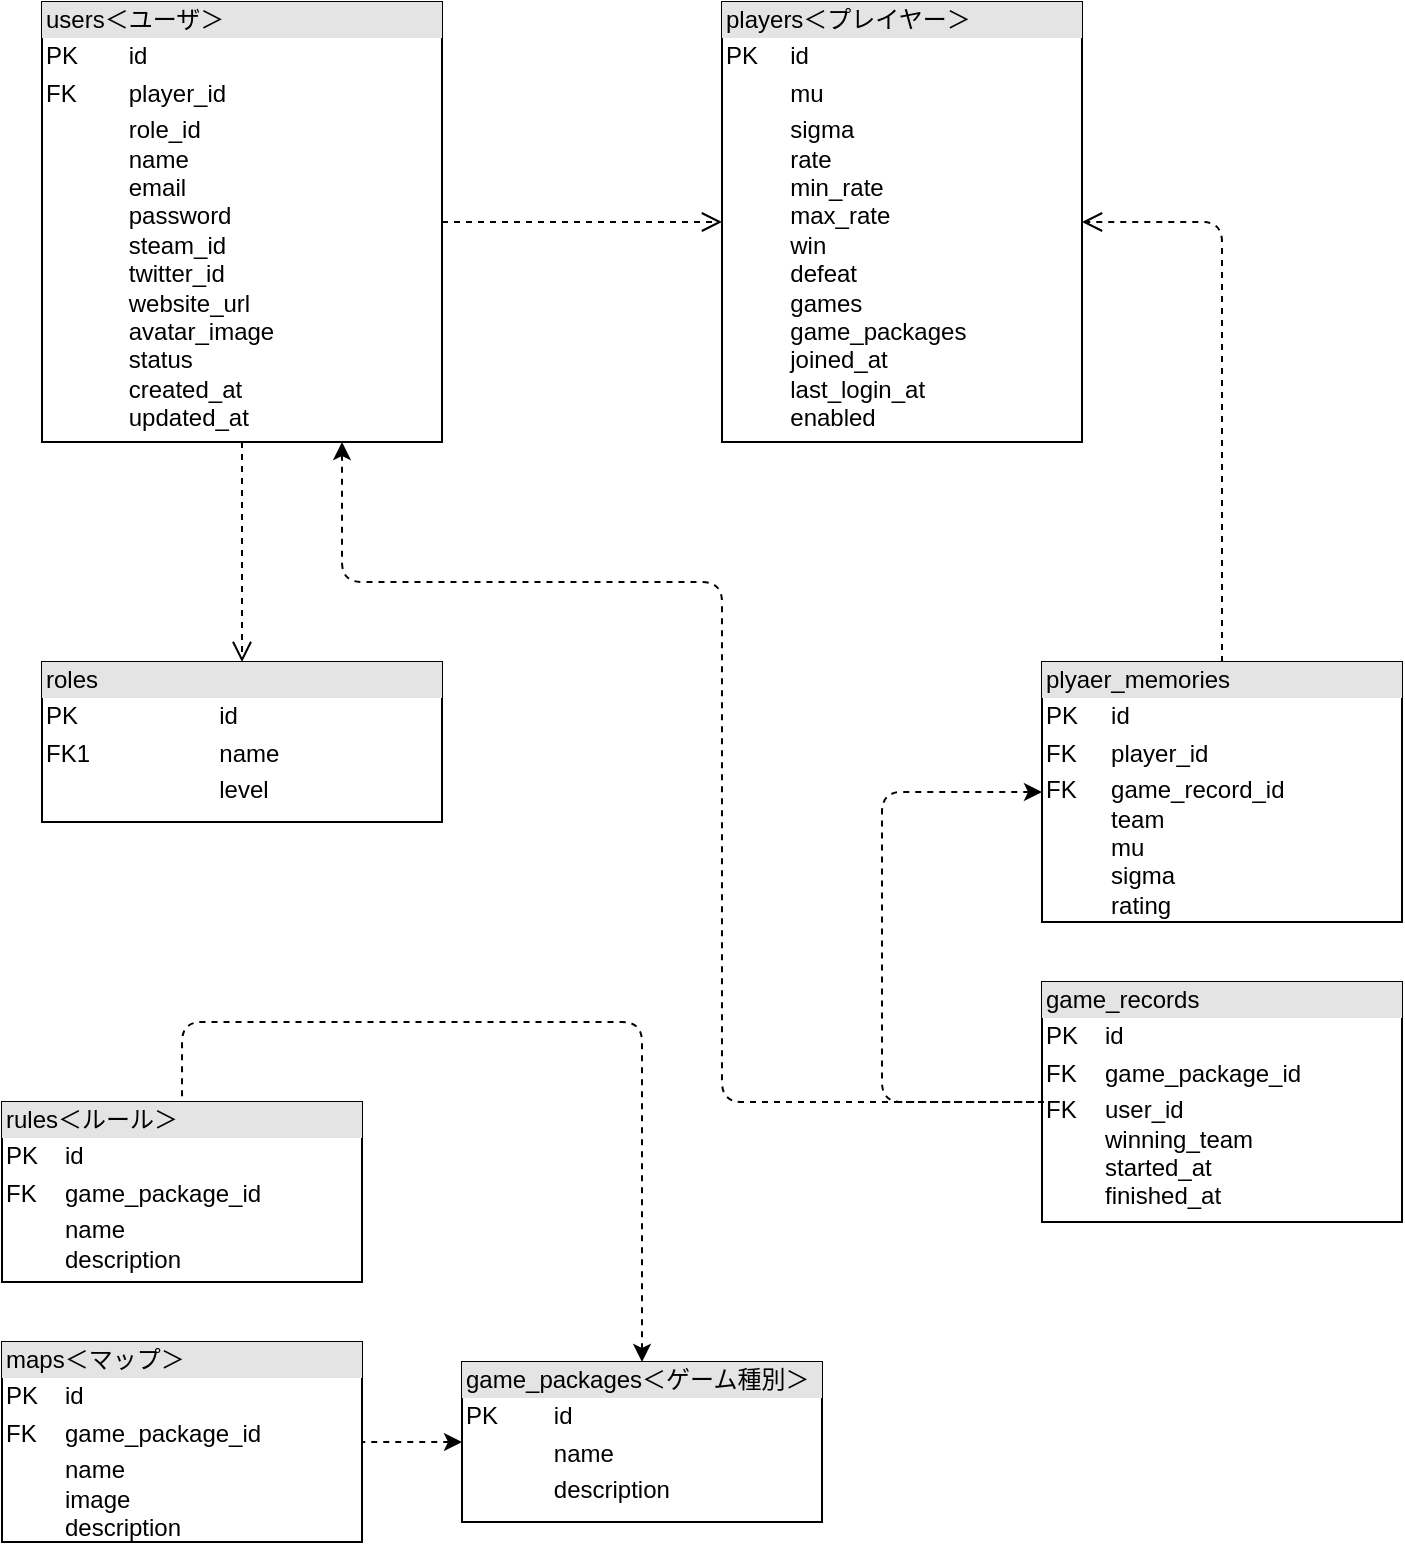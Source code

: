 <mxfile version="14.5.1" type="device"><diagram name="ER図" id="9f46799a-70d6-7492-0946-bef42562c5a5"><mxGraphModel dx="1106" dy="1640" grid="1" gridSize="10" guides="1" tooltips="1" connect="1" arrows="1" fold="1" page="1" pageScale="1" pageWidth="1100" pageHeight="850" background="#ffffff" math="0" shadow="0"><root><mxCell id="0"/><mxCell id="1" parent="0"/><mxCell id="5IGpFcFhIZNsbwIx69Ns-1" value="&lt;div style=&quot;box-sizing: border-box ; width: 100% ; background: #e4e4e4 ; padding: 2px&quot;&gt;users＜ユーザ＞&lt;/div&gt;&lt;table style=&quot;width: 100% ; font-size: 1em&quot; cellpadding=&quot;2&quot; cellspacing=&quot;0&quot;&gt;&lt;tbody&gt;&lt;tr&gt;&lt;td&gt;PK&lt;/td&gt;&lt;td&gt;id&lt;br&gt;&lt;/td&gt;&lt;/tr&gt;&lt;tr&gt;&lt;td&gt;FK&lt;br&gt;&lt;/td&gt;&lt;td&gt;player_id&lt;br&gt;&lt;/td&gt;&lt;/tr&gt;&lt;tr&gt;&lt;td&gt;&lt;/td&gt;&lt;td&gt;role_id&lt;br&gt;name&lt;br&gt;email&lt;br&gt;password&lt;br&gt;steam_id&lt;br&gt;twitter_id&lt;br&gt;website_url&lt;br&gt;avatar_image&lt;br&gt;status&lt;br&gt;created_at&lt;br&gt;updated_at&lt;br&gt;&lt;/td&gt;&lt;/tr&gt;&lt;/tbody&gt;&lt;/table&gt;" style="verticalAlign=top;align=left;overflow=fill;html=1;" parent="1" vertex="1"><mxGeometry x="60" y="-810" width="200" height="220" as="geometry"/></mxCell><mxCell id="5IGpFcFhIZNsbwIx69Ns-2" value="&lt;div style=&quot;box-sizing: border-box ; width: 100% ; background: #e4e4e4 ; padding: 2px&quot;&gt;players＜プレイヤー＞&lt;/div&gt;&lt;table style=&quot;width: 100% ; font-size: 1em&quot; cellpadding=&quot;2&quot; cellspacing=&quot;0&quot;&gt;&lt;tbody&gt;&lt;tr&gt;&lt;td&gt;PK&lt;/td&gt;&lt;td&gt;id&lt;/td&gt;&lt;/tr&gt;&lt;tr&gt;&lt;td&gt;&lt;br&gt;&lt;/td&gt;&lt;td&gt;mu&lt;/td&gt;&lt;/tr&gt;&lt;tr&gt;&lt;td&gt;&lt;/td&gt;&lt;td&gt;sigma&lt;br&gt;rate&lt;br&gt;min_rate&lt;br&gt;max_rate&lt;br&gt;win&lt;br&gt;defeat&lt;br&gt;games&lt;br&gt;game_packages&lt;br&gt;joined_at&lt;br&gt;last_login_at&lt;br&gt;enabled&lt;br&gt;&lt;br&gt;&lt;/td&gt;&lt;/tr&gt;&lt;/tbody&gt;&lt;/table&gt;" style="verticalAlign=top;align=left;overflow=fill;html=1;" parent="1" vertex="1"><mxGeometry x="400" y="-810" width="180" height="220" as="geometry"/></mxCell><mxCell id="5IGpFcFhIZNsbwIx69Ns-4" value="&lt;div style=&quot;box-sizing: border-box ; width: 100% ; background: #e4e4e4 ; padding: 2px&quot;&gt;rules＜ルール＞&lt;/div&gt;&lt;table style=&quot;width: 100% ; font-size: 1em&quot; cellpadding=&quot;2&quot; cellspacing=&quot;0&quot;&gt;&lt;tbody&gt;&lt;tr&gt;&lt;td&gt;PK&lt;/td&gt;&lt;td&gt;id&lt;/td&gt;&lt;/tr&gt;&lt;tr&gt;&lt;td&gt;FK&lt;/td&gt;&lt;td&gt;game_package_id&lt;/td&gt;&lt;/tr&gt;&lt;tr&gt;&lt;td&gt;&lt;/td&gt;&lt;td&gt;name&lt;br&gt;description&lt;/td&gt;&lt;/tr&gt;&lt;/tbody&gt;&lt;/table&gt;" style="verticalAlign=top;align=left;overflow=fill;html=1;" parent="1" vertex="1"><mxGeometry x="40" y="-260" width="180" height="90" as="geometry"/></mxCell><mxCell id="5IGpFcFhIZNsbwIx69Ns-5" value="&lt;div style=&quot;box-sizing: border-box ; width: 100% ; background: #e4e4e4 ; padding: 2px&quot;&gt;maps＜マップ＞&lt;/div&gt;&lt;table style=&quot;width: 100% ; font-size: 1em&quot; cellpadding=&quot;2&quot; cellspacing=&quot;0&quot;&gt;&lt;tbody&gt;&lt;tr&gt;&lt;td&gt;PK&lt;/td&gt;&lt;td&gt;id&lt;/td&gt;&lt;/tr&gt;&lt;tr&gt;&lt;td&gt;FK&lt;/td&gt;&lt;td&gt;game_package_id&lt;/td&gt;&lt;/tr&gt;&lt;tr&gt;&lt;td&gt;&lt;/td&gt;&lt;td&gt;name&lt;br&gt;image&lt;br&gt;description&lt;/td&gt;&lt;/tr&gt;&lt;/tbody&gt;&lt;/table&gt;" style="verticalAlign=top;align=left;overflow=fill;html=1;" parent="1" vertex="1"><mxGeometry x="40" y="-140" width="180" height="100" as="geometry"/></mxCell><mxCell id="5IGpFcFhIZNsbwIx69Ns-6" value="&lt;div style=&quot;box-sizing: border-box ; width: 100% ; background: #e4e4e4 ; padding: 2px&quot;&gt;game_packages＜ゲーム種別＞&lt;/div&gt;&lt;table style=&quot;width: 100% ; font-size: 1em&quot; cellpadding=&quot;2&quot; cellspacing=&quot;0&quot;&gt;&lt;tbody&gt;&lt;tr&gt;&lt;td&gt;PK&lt;/td&gt;&lt;td&gt;id&lt;/td&gt;&lt;/tr&gt;&lt;tr&gt;&lt;td&gt;&lt;br&gt;&lt;/td&gt;&lt;td&gt;name&lt;/td&gt;&lt;/tr&gt;&lt;tr&gt;&lt;td&gt;&lt;/td&gt;&lt;td&gt;description&lt;br&gt;&lt;br&gt;&lt;/td&gt;&lt;/tr&gt;&lt;/tbody&gt;&lt;/table&gt;" style="verticalAlign=top;align=left;overflow=fill;html=1;" parent="1" vertex="1"><mxGeometry x="270" y="-130" width="180" height="80" as="geometry"/></mxCell><mxCell id="5IGpFcFhIZNsbwIx69Ns-11" value="" style="html=1;verticalAlign=bottom;endArrow=none;dashed=1;endSize=8;entryX=1;entryY=0.5;entryDx=0;entryDy=0;exitX=0;exitY=0.5;exitDx=0;exitDy=0;startArrow=classic;startFill=1;endFill=0;" parent="1" source="5IGpFcFhIZNsbwIx69Ns-6" target="5IGpFcFhIZNsbwIx69Ns-5" edge="1"><mxGeometry relative="1" as="geometry"><mxPoint x="360" y="-220" as="sourcePoint"/><mxPoint x="280" y="-220" as="targetPoint"/></mxGeometry></mxCell><mxCell id="5IGpFcFhIZNsbwIx69Ns-10" value="" style="html=1;verticalAlign=bottom;endArrow=none;dashed=1;endSize=8;entryX=0.5;entryY=0;entryDx=0;entryDy=0;exitX=0.5;exitY=0;exitDx=0;exitDy=0;startArrow=classic;startFill=1;endFill=0;" parent="1" source="5IGpFcFhIZNsbwIx69Ns-6" target="5IGpFcFhIZNsbwIx69Ns-4" edge="1"><mxGeometry x="-0.097" y="3" relative="1" as="geometry"><mxPoint x="370" y="-300" as="sourcePoint"/><mxPoint x="290" y="-280" as="targetPoint"/><Array as="points"><mxPoint x="360" y="-300"/><mxPoint x="130" y="-300"/></Array><mxPoint as="offset"/></mxGeometry></mxCell><mxCell id="5IGpFcFhIZNsbwIx69Ns-14" value="&lt;div style=&quot;box-sizing: border-box ; width: 100% ; background: #e4e4e4 ; padding: 2px&quot;&gt;game_records&lt;/div&gt;&lt;table style=&quot;width: 100% ; font-size: 1em&quot; cellpadding=&quot;2&quot; cellspacing=&quot;0&quot;&gt;&lt;tbody&gt;&lt;tr&gt;&lt;td&gt;PK&lt;/td&gt;&lt;td&gt;id&lt;/td&gt;&lt;/tr&gt;&lt;tr&gt;&lt;td&gt;FK&lt;/td&gt;&lt;td&gt;game_package_id&lt;br&gt;&lt;/td&gt;&lt;/tr&gt;&lt;tr&gt;&lt;td&gt;FK&lt;br&gt;&lt;br&gt;&lt;br&gt;&lt;br&gt;&lt;br&gt;&lt;/td&gt;&lt;td&gt;user_id&lt;br&gt;winning_team&lt;br&gt;started_at&lt;br&gt;finished_at&lt;br&gt;&lt;br&gt;&lt;/td&gt;&lt;/tr&gt;&lt;/tbody&gt;&lt;/table&gt;" style="verticalAlign=top;align=left;overflow=fill;html=1;" parent="1" vertex="1"><mxGeometry x="560" y="-320" width="180" height="120" as="geometry"/></mxCell><mxCell id="5IGpFcFhIZNsbwIx69Ns-19" value="&lt;div style=&quot;box-sizing: border-box ; width: 100% ; background: #e4e4e4 ; padding: 2px&quot;&gt;plyaer_memories&lt;br&gt;&lt;/div&gt;&lt;table style=&quot;width: 100% ; font-size: 1em&quot; cellpadding=&quot;2&quot; cellspacing=&quot;0&quot;&gt;&lt;tbody&gt;&lt;tr&gt;&lt;td&gt;PK&lt;/td&gt;&lt;td&gt;id&lt;/td&gt;&lt;/tr&gt;&lt;tr&gt;&lt;td&gt;FK&lt;br&gt;&lt;/td&gt;&lt;td&gt;player_id&lt;/td&gt;&lt;/tr&gt;&lt;tr&gt;&lt;td&gt;FK&lt;br&gt;&lt;br&gt;&lt;br&gt;&lt;br&gt;&lt;br&gt;&lt;/td&gt;&lt;td&gt;game_record_id&lt;br&gt;team&lt;br&gt;mu&lt;br&gt;sigma&lt;br&gt;rating&lt;/td&gt;&lt;/tr&gt;&lt;/tbody&gt;&lt;/table&gt;" style="verticalAlign=top;align=left;overflow=fill;html=1;" parent="1" vertex="1"><mxGeometry x="560" y="-480" width="180" height="130" as="geometry"/></mxCell><mxCell id="5IGpFcFhIZNsbwIx69Ns-20" value="&lt;div style=&quot;box-sizing: border-box ; width: 100% ; background: #e4e4e4 ; padding: 2px&quot;&gt;roles&lt;/div&gt;&lt;table style=&quot;width: 100% ; font-size: 1em&quot; cellpadding=&quot;2&quot; cellspacing=&quot;0&quot;&gt;&lt;tbody&gt;&lt;tr&gt;&lt;td&gt;PK&lt;/td&gt;&lt;td&gt;id&lt;/td&gt;&lt;/tr&gt;&lt;tr&gt;&lt;td&gt;FK1&lt;/td&gt;&lt;td&gt;name&lt;/td&gt;&lt;/tr&gt;&lt;tr&gt;&lt;td&gt;&lt;/td&gt;&lt;td&gt;level&lt;/td&gt;&lt;/tr&gt;&lt;/tbody&gt;&lt;/table&gt;" style="verticalAlign=top;align=left;overflow=fill;html=1;" parent="1" vertex="1"><mxGeometry x="60" y="-480" width="200" height="80" as="geometry"/></mxCell><mxCell id="5IGpFcFhIZNsbwIx69Ns-21" value="" style="html=1;verticalAlign=bottom;endArrow=none;dashed=1;endSize=8;exitX=0;exitY=0.5;exitDx=0;exitDy=0;entryX=0;entryY=0.5;entryDx=0;entryDy=0;startArrow=classic;startFill=1;endFill=0;" parent="1" source="5IGpFcFhIZNsbwIx69Ns-19" target="5IGpFcFhIZNsbwIx69Ns-14" edge="1"><mxGeometry x="0.071" y="-1" relative="1" as="geometry"><mxPoint x="410" y="-450" as="sourcePoint"/><mxPoint x="430" y="-330" as="targetPoint"/><Array as="points"><mxPoint x="480" y="-415"/><mxPoint x="480" y="-260"/></Array><mxPoint as="offset"/></mxGeometry></mxCell><mxCell id="5IGpFcFhIZNsbwIx69Ns-22" value="" style="html=1;verticalAlign=bottom;endArrow=none;dashed=1;endSize=8;startArrow=classic;startFill=1;endFill=0;exitX=0.75;exitY=1;exitDx=0;exitDy=0;" parent="1" source="5IGpFcFhIZNsbwIx69Ns-1" edge="1"><mxGeometry x="0.071" y="-1" relative="1" as="geometry"><mxPoint x="240" y="-520" as="sourcePoint"/><mxPoint x="561" y="-260" as="targetPoint"/><Array as="points"><mxPoint x="210" y="-520"/><mxPoint x="400" y="-520"/><mxPoint x="400" y="-260"/></Array><mxPoint as="offset"/></mxGeometry></mxCell><mxCell id="5IGpFcFhIZNsbwIx69Ns-25" value="" style="html=1;verticalAlign=bottom;endArrow=open;dashed=1;endSize=8;entryX=0.5;entryY=0;entryDx=0;entryDy=0;exitX=0.5;exitY=1;exitDx=0;exitDy=0;" parent="1" source="5IGpFcFhIZNsbwIx69Ns-1" target="5IGpFcFhIZNsbwIx69Ns-20" edge="1"><mxGeometry relative="1" as="geometry"><mxPoint x="370" y="-360" as="sourcePoint"/><mxPoint x="290" y="-360" as="targetPoint"/></mxGeometry></mxCell><mxCell id="5IGpFcFhIZNsbwIx69Ns-26" value="" style="html=1;verticalAlign=bottom;endArrow=open;dashed=1;endSize=8;entryX=0;entryY=0.5;entryDx=0;entryDy=0;exitX=1;exitY=0.5;exitDx=0;exitDy=0;" parent="1" source="5IGpFcFhIZNsbwIx69Ns-1" target="5IGpFcFhIZNsbwIx69Ns-2" edge="1"><mxGeometry relative="1" as="geometry"><mxPoint x="170" y="-540" as="sourcePoint"/><mxPoint x="170" y="-470" as="targetPoint"/></mxGeometry></mxCell><mxCell id="5IGpFcFhIZNsbwIx69Ns-27" value="" style="html=1;verticalAlign=bottom;endArrow=open;dashed=1;endSize=8;entryX=1;entryY=0.5;entryDx=0;entryDy=0;exitX=0.5;exitY=0;exitDx=0;exitDy=0;" parent="1" source="5IGpFcFhIZNsbwIx69Ns-19" target="5IGpFcFhIZNsbwIx69Ns-2" edge="1"><mxGeometry relative="1" as="geometry"><mxPoint x="850" y="-570" as="sourcePoint"/><mxPoint x="988" y="-569.04" as="targetPoint"/><Array as="points"><mxPoint x="650" y="-700"/></Array></mxGeometry></mxCell></root></mxGraphModel></diagram></mxfile>
